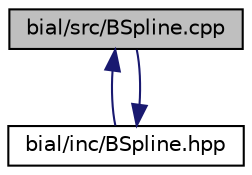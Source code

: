 digraph "bial/src/BSpline.cpp"
{
  edge [fontname="Helvetica",fontsize="10",labelfontname="Helvetica",labelfontsize="10"];
  node [fontname="Helvetica",fontsize="10",shape=record];
  Node1 [label="bial/src/BSpline.cpp",height=0.2,width=0.4,color="black", fillcolor="grey75", style="filled", fontcolor="black"];
  Node1 -> Node2 [dir="back",color="midnightblue",fontsize="10",style="solid",fontname="Helvetica"];
  Node2 [label="bial/inc/BSpline.hpp",height=0.2,width=0.4,color="black", fillcolor="white", style="filled",URL="$_b_spline_8hpp.html"];
  Node2 -> Node1 [dir="back",color="midnightblue",fontsize="10",style="solid",fontname="Helvetica"];
}
